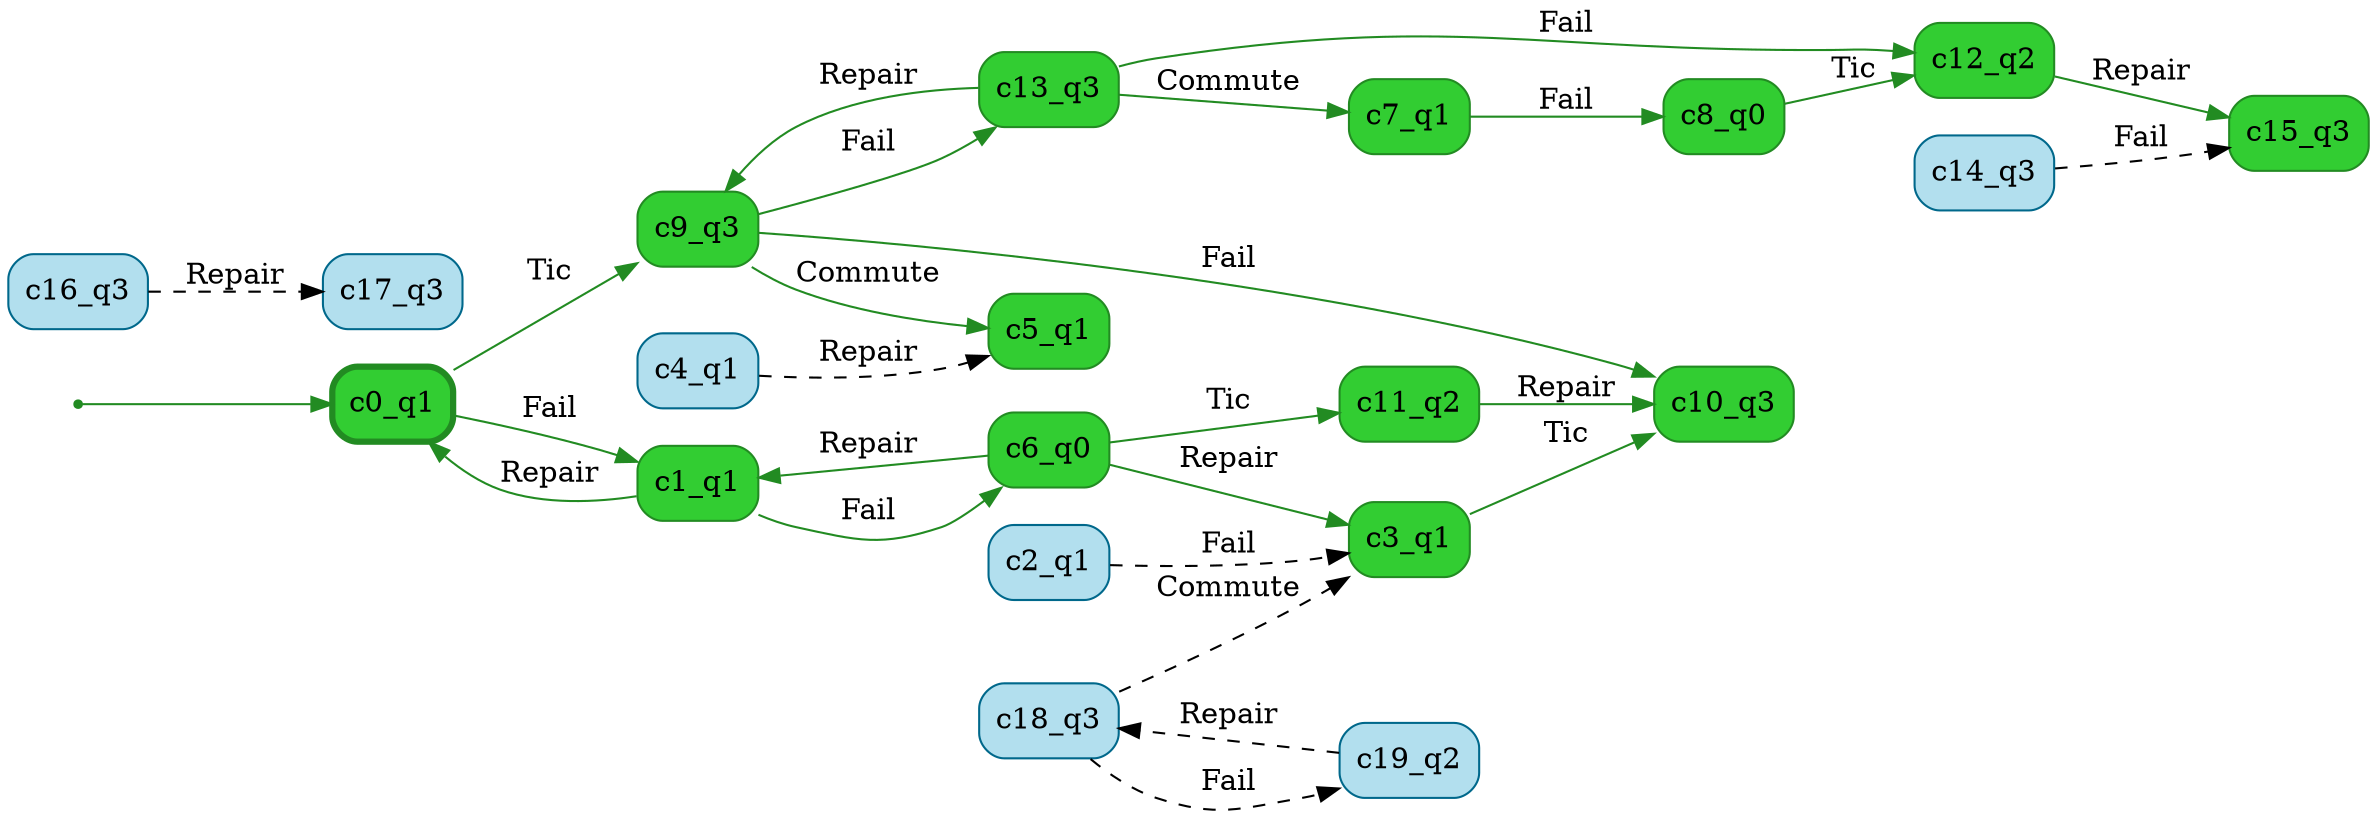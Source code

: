 digraph g {

	rankdir="LR"

	__invisible__[shape="point", color="forestgreen"]
	c0_q1[label="c0_q1", shape="box", style="rounded, filled", color="forestgreen", fillcolor="limegreen", penwidth=3] // Initial
	c1_q1[label="c1_q1", shape="box", style="rounded, filled", color="forestgreen", fillcolor="limegreen"]
	c6_q0[label="c6_q0", shape="box", style="rounded, filled", color="forestgreen", fillcolor="limegreen"]
	c3_q1[label="c3_q1", shape="box", style="rounded, filled", color="forestgreen", fillcolor="limegreen"]
	c10_q3[label="c10_q3", shape="box", style="rounded, filled", color="forestgreen", fillcolor="limegreen"]
	c11_q2[label="c11_q2", shape="box", style="rounded, filled", color="forestgreen", fillcolor="limegreen"]
	c9_q3[label="c9_q3", shape="box", style="rounded, filled", color="forestgreen", fillcolor="limegreen"]
	c13_q3[label="c13_q3", shape="box", style="rounded, filled", color="forestgreen", fillcolor="limegreen"]
	c7_q1[label="c7_q1", shape="box", style="rounded, filled", color="forestgreen", fillcolor="limegreen"]
	c8_q0[label="c8_q0", shape="box", style="rounded, filled", color="forestgreen", fillcolor="limegreen"]
	c12_q2[label="c12_q2", shape="box", style="rounded, filled", color="forestgreen", fillcolor="limegreen"]
	c15_q3[label="c15_q3", shape="box", style="rounded, filled", color="forestgreen", fillcolor="limegreen"]
	c5_q1[label="c5_q1", shape="box", style="rounded, filled", color="forestgreen", fillcolor="limegreen"]
	c2_q1[label="c2_q1", shape="box", style="rounded, filled", color="deepskyblue4", fillcolor="lightblue2"]
	c4_q1[label="c4_q1", shape="box", style="rounded, filled", color="deepskyblue4", fillcolor="lightblue2"]
	c14_q3[label="c14_q3", shape="box", style="rounded, filled", color="deepskyblue4", fillcolor="lightblue2"]
	c16_q3[label="c16_q3", shape="box", style="rounded, filled", color="deepskyblue4", fillcolor="lightblue2"]
	c17_q3[label="c17_q3", shape="box", style="rounded, filled", color="deepskyblue4", fillcolor="lightblue2"]
	c18_q3[label="c18_q3", shape="box", style="rounded, filled", color="deepskyblue4", fillcolor="lightblue2"]
	c19_q2[label="c19_q2", shape="box", style="rounded, filled", color="deepskyblue4", fillcolor="lightblue2"]

	__invisible__ -> c0_q1[color="forestgreen"]
	c0_q1 -> c1_q1[label="Fail", color="forestgreen"]
	c1_q1 -> c0_q1[label="Repair", color="forestgreen"]
	c1_q1 -> c6_q0[label="Fail", color="forestgreen"]
	c6_q0 -> c3_q1[label="Repair", color="forestgreen"]
	c3_q1 -> c10_q3[label="Tic", color="forestgreen"]
	c6_q0 -> c1_q1[label="Repair", color="forestgreen"]
	c6_q0 -> c11_q2[label="Tic", color="forestgreen"]
	c11_q2 -> c10_q3[label="Repair", color="forestgreen"]
	c0_q1 -> c9_q3[label="Tic", color="forestgreen"]
	c9_q3 -> c13_q3[label="Fail", color="forestgreen"]
	c13_q3 -> c9_q3[label="Repair", color="forestgreen"]
	c13_q3 -> c7_q1[label="Commute", color="forestgreen"]
	c7_q1 -> c8_q0[label="Fail", color="forestgreen"]
	c8_q0 -> c12_q2[label="Tic", color="forestgreen"]
	c12_q2 -> c15_q3[label="Repair", color="forestgreen"]
	c13_q3 -> c12_q2[label="Fail", color="forestgreen"]
	c9_q3 -> c10_q3[label="Fail", color="forestgreen"]
	c9_q3 -> c5_q1[label="Commute", color="forestgreen"]
	c2_q1 -> c3_q1[label="Fail", color="black", style="dashed"]
	c4_q1 -> c5_q1[label="Repair", color="black", style="dashed"]
	c14_q3 -> c15_q3[label="Fail", color="black", style="dashed"]
	c16_q3 -> c17_q3[label="Repair", color="black", style="dashed"]
	c18_q3 -> c3_q1[label="Commute", color="black", style="dashed"]
	c18_q3 -> c19_q2[label="Fail", color="black", style="dashed"]
	c19_q2 -> c18_q3[label="Repair", color="black", style="dashed"]

}
